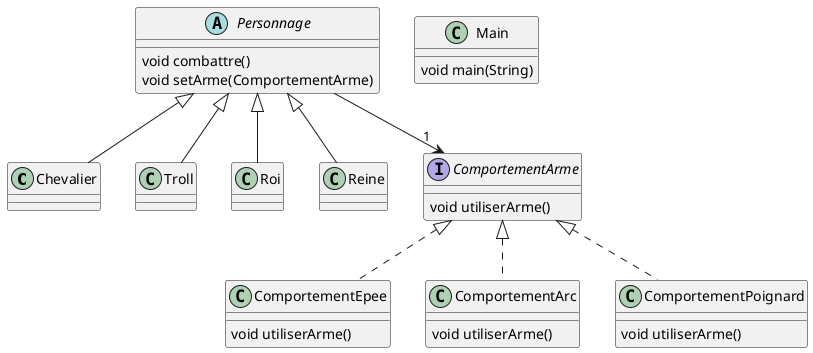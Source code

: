 @startuml

' definitions
' -----------

' package "Personnage"
class Chevalier
class Troll
class Roi
class Reine
abstract Personnage
' end package

' package "Comportement"
interface ComportementArme
' end package

' package "Comportement.impl"
class ComportementEpee
class ComportementArc
class ComportementPoignard
' end package

' package "Appli"
class Main
' end package

' content
' -------

' ComportementEpee:
ComportementArme <|.. ComportementEpee
ComportementEpee : void utiliserArme()

' ComportementArc:
ComportementArme <|.. ComportementArc
ComportementArc : void utiliserArme()

' Personnage:
Personnage --> "1" ComportementArme
Personnage : void combattre()
Personnage : void setArme(ComportementArme)

' Troll:
Personnage <|-- Troll

' ComportementPoignard:
ComportementArme <|.. ComportementPoignard
ComportementPoignard : void utiliserArme()

' Chevalier:
Personnage <|-- Chevalier

' ComportementArme:
ComportementArme : void utiliserArme()

' Main:
Main : void main(String)

' Roi:
Personnage <|-- Roi

' Reine:
Personnage <|-- Reine

@enduml
